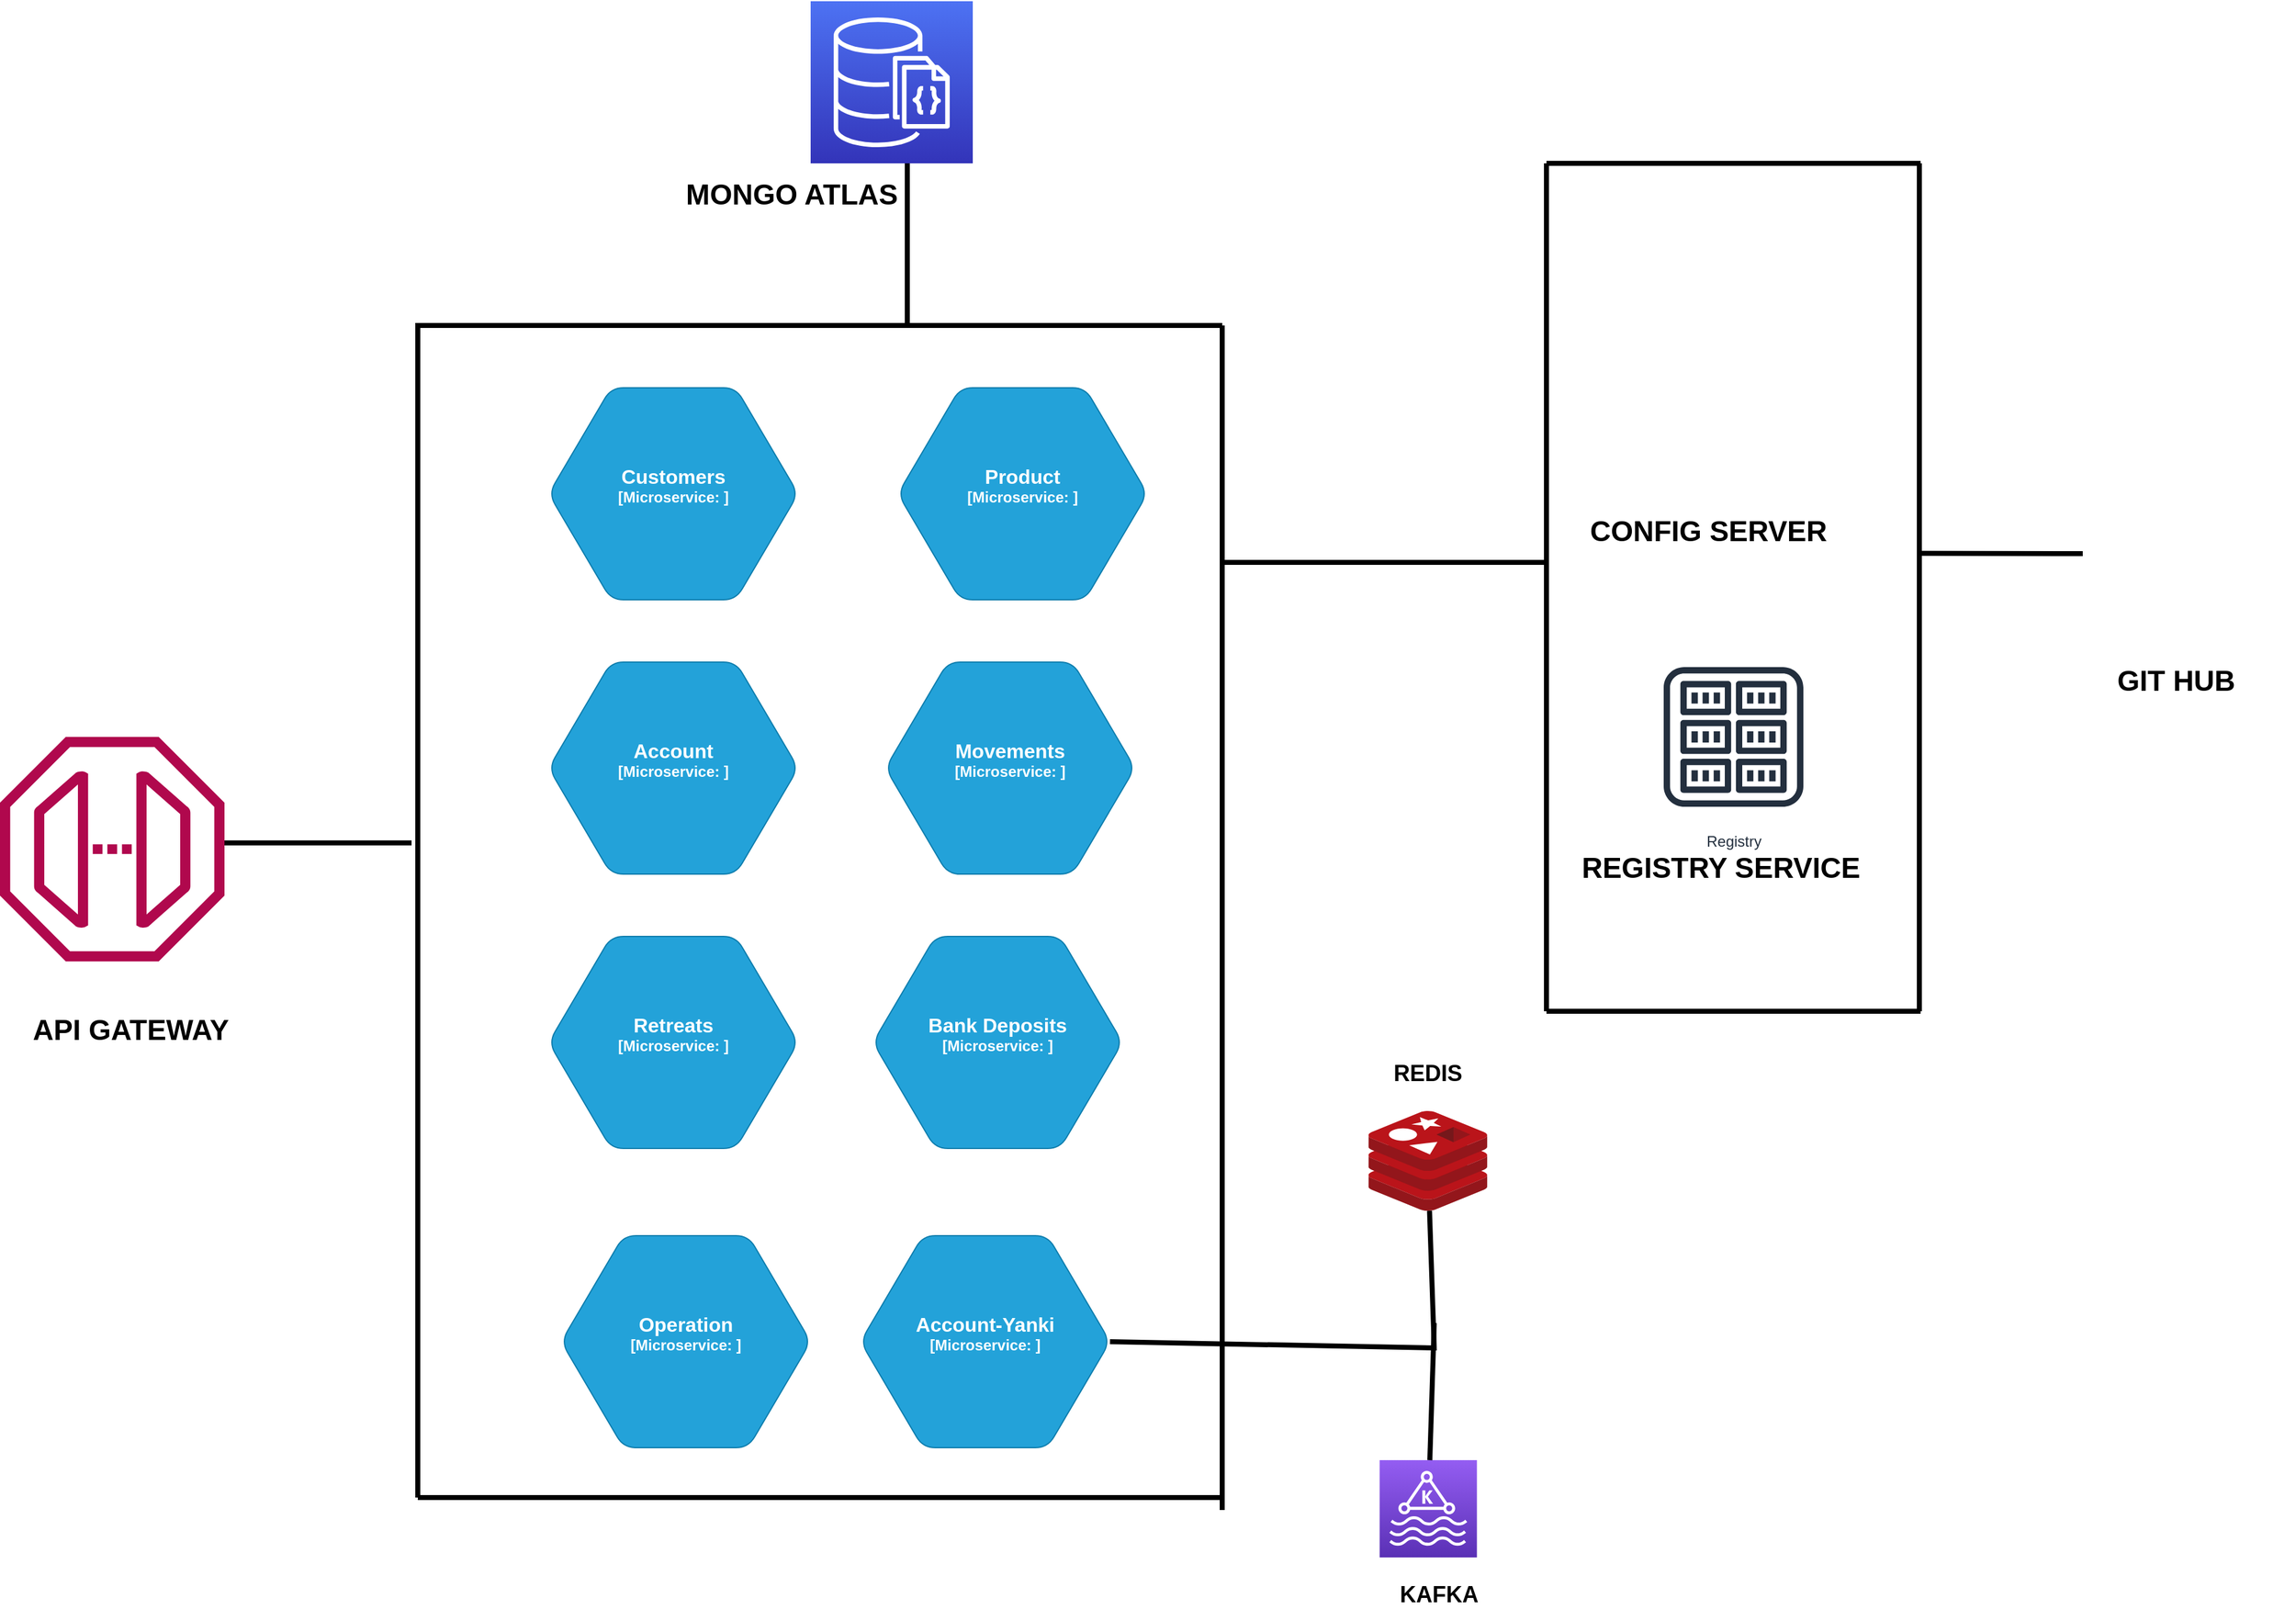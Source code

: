 <mxfile version="16.6.4" type="github">
  <diagram id="M9zdxjrtRXyFdbecn8tF" name="Page-1">
    <mxGraphModel dx="567" dy="1973" grid="1" gridSize="10" guides="1" tooltips="1" connect="1" arrows="1" fold="1" page="1" pageScale="1" pageWidth="827" pageHeight="1169" math="0" shadow="0">
      <root>
        <mxCell id="0" />
        <mxCell id="1" parent="0" />
        <object placeholders="1" c4Type="Account-Yanki" c4Container="Microservice" c4Technology="" c4Description="" label="&lt;font style=&quot;font-size: 16px&quot;&gt;&lt;b&gt;%c4Type%&lt;/font&gt;&lt;div&gt;[%c4Container%:&amp;nbsp;%c4Technology%]&lt;/div&gt;&lt;br&gt;&lt;div&gt;&lt;font style=&quot;font-size: 11px&quot;&gt;&lt;font color=&quot;#E6E6E6&quot;&gt;%c4Description%&lt;/font&gt;&lt;/div&gt;" id="TH7AMwZz-W8swylTgrrO-1">
          <mxCell style="shape=hexagon;size=50;perimeter=hexagonPerimeter2;whiteSpace=wrap;html=1;fixedSize=1;rounded=1;labelBackgroundColor=none;fillColor=#23A2D9;fontSize=12;fontColor=#ffffff;align=center;strokeColor=#0E7DAD;metaEdit=1;points=[[0.5,0,0],[1,0.25,0],[1,0.5,0],[1,0.75,0],[0.5,1,0],[0,0.75,0],[0,0.5,0],[0,0.25,0]];resizable=0;" parent="1" vertex="1">
            <mxGeometry x="1620" y="90" width="200" height="170" as="geometry" />
          </mxCell>
        </object>
        <object placeholders="1" c4Type="Operation" c4Container="Microservice" c4Technology="" c4Description="" label="&lt;font style=&quot;font-size: 16px&quot;&gt;&lt;b&gt;%c4Type%&lt;/font&gt;&lt;div&gt;[%c4Container%:&amp;nbsp;%c4Technology%]&lt;/div&gt;&lt;br&gt;&lt;div&gt;&lt;font style=&quot;font-size: 11px&quot;&gt;&lt;font color=&quot;#E6E6E6&quot;&gt;%c4Description%&lt;/font&gt;&lt;/div&gt;" id="TH7AMwZz-W8swylTgrrO-3">
          <mxCell style="shape=hexagon;size=50;perimeter=hexagonPerimeter2;whiteSpace=wrap;html=1;fixedSize=1;rounded=1;labelBackgroundColor=none;fillColor=#23A2D9;fontSize=12;fontColor=#ffffff;align=center;strokeColor=#0E7DAD;metaEdit=1;points=[[0.5,0,0],[1,0.25,0],[1,0.5,0],[1,0.75,0],[0.5,1,0],[0,0.75,0],[0,0.5,0],[0,0.25,0]];resizable=0;" parent="1" vertex="1">
            <mxGeometry x="1380" y="90" width="200" height="170" as="geometry" />
          </mxCell>
        </object>
        <mxCell id="TH7AMwZz-W8swylTgrrO-12" value="" style="sketch=0;aspect=fixed;html=1;points=[];align=center;image;fontSize=12;image=img/lib/mscae/Cache_Redis_Product.svg;" parent="1" vertex="1">
          <mxGeometry x="2027.24" y="-10" width="95.24" height="80" as="geometry" />
        </mxCell>
        <mxCell id="TH7AMwZz-W8swylTgrrO-13" value="" style="sketch=0;points=[[0,0,0],[0.25,0,0],[0.5,0,0],[0.75,0,0],[1,0,0],[0,1,0],[0.25,1,0],[0.5,1,0],[0.75,1,0],[1,1,0],[0,0.25,0],[0,0.5,0],[0,0.75,0],[1,0.25,0],[1,0.5,0],[1,0.75,0]];outlineConnect=0;fontColor=#232F3E;gradientColor=#945DF2;gradientDirection=north;fillColor=#5A30B5;strokeColor=#ffffff;dashed=0;verticalLabelPosition=bottom;verticalAlign=top;align=center;html=1;fontSize=12;fontStyle=0;aspect=fixed;shape=mxgraph.aws4.resourceIcon;resIcon=mxgraph.aws4.managed_streaming_for_kafka;" parent="1" vertex="1">
          <mxGeometry x="2036.24" y="270" width="78" height="78" as="geometry" />
        </mxCell>
        <mxCell id="TH7AMwZz-W8swylTgrrO-14" value="&lt;b&gt;&lt;font style=&quot;font-size: 18px&quot;&gt;REDIS&lt;/font&gt;&lt;/b&gt;" style="text;html=1;strokeColor=none;fillColor=none;align=center;verticalAlign=middle;whiteSpace=wrap;rounded=0;" parent="1" vertex="1">
          <mxGeometry x="2027.24" y="-60" width="96" height="40" as="geometry" />
        </mxCell>
        <mxCell id="TH7AMwZz-W8swylTgrrO-16" value="&lt;b&gt;&lt;font style=&quot;font-size: 18px&quot;&gt;KAFKA&lt;/font&gt;&lt;/b&gt;" style="text;html=1;strokeColor=none;fillColor=none;align=center;verticalAlign=middle;whiteSpace=wrap;rounded=0;" parent="1" vertex="1">
          <mxGeometry x="2036.24" y="358" width="96" height="40" as="geometry" />
        </mxCell>
        <mxCell id="TH7AMwZz-W8swylTgrrO-17" value="" style="endArrow=none;html=1;rounded=0;fontSize=18;strokeWidth=4;entryX=1;entryY=0.5;entryDx=0;entryDy=0;entryPerimeter=0;" parent="1" source="TH7AMwZz-W8swylTgrrO-12" edge="1" target="TH7AMwZz-W8swylTgrrO-1">
          <mxGeometry width="50" height="50" relative="1" as="geometry">
            <mxPoint x="200" y="370" as="sourcePoint" />
            <mxPoint x="1830" y="165.0" as="targetPoint" />
            <Array as="points">
              <mxPoint x="2080" y="180" />
            </Array>
          </mxGeometry>
        </mxCell>
        <object placeholders="1" c4Type="Customers" c4Container="Microservice" c4Technology="" c4Description="" label="&lt;font style=&quot;font-size: 16px&quot;&gt;&lt;b&gt;%c4Type%&lt;/font&gt;&lt;div&gt;[%c4Container%:&amp;nbsp;%c4Technology%]&lt;/div&gt;&lt;br&gt;&lt;div&gt;&lt;font style=&quot;font-size: 11px&quot;&gt;&lt;font color=&quot;#E6E6E6&quot;&gt;%c4Description%&lt;/font&gt;&lt;/div&gt;" id="e1ChLCtxDdJqWj2ZeUZ7-51">
          <mxCell style="shape=hexagon;size=50;perimeter=hexagonPerimeter2;whiteSpace=wrap;html=1;fixedSize=1;rounded=1;labelBackgroundColor=none;fillColor=#23A2D9;fontSize=12;fontColor=#ffffff;align=center;strokeColor=#0E7DAD;metaEdit=1;points=[[0.5,0,0],[1,0.25,0],[1,0.5,0],[1,0.75,0],[0.5,1,0],[0,0.75,0],[0,0.5,0],[0,0.25,0]];resizable=0;" vertex="1" parent="1">
            <mxGeometry x="1370" y="-590" width="200" height="170" as="geometry" />
          </mxCell>
        </object>
        <object placeholders="1" c4Type="Movements" c4Container="Microservice" c4Technology="" c4Description="" label="&lt;font style=&quot;font-size: 16px&quot;&gt;&lt;b&gt;%c4Type%&lt;/font&gt;&lt;div&gt;[%c4Container%:&amp;nbsp;%c4Technology%]&lt;/div&gt;&lt;br&gt;&lt;div&gt;&lt;font style=&quot;font-size: 11px&quot;&gt;&lt;font color=&quot;#E6E6E6&quot;&gt;%c4Description%&lt;/font&gt;&lt;/div&gt;" id="e1ChLCtxDdJqWj2ZeUZ7-52">
          <mxCell style="shape=hexagon;size=50;perimeter=hexagonPerimeter2;whiteSpace=wrap;html=1;fixedSize=1;rounded=1;labelBackgroundColor=none;fillColor=#23A2D9;fontSize=12;fontColor=#ffffff;align=center;strokeColor=#0E7DAD;metaEdit=1;points=[[0.5,0,0],[1,0.25,0],[1,0.5,0],[1,0.75,0],[0.5,1,0],[0,0.75,0],[0,0.5,0],[0,0.25,0]];resizable=0;" vertex="1" parent="1">
            <mxGeometry x="1640" y="-370" width="200" height="170" as="geometry" />
          </mxCell>
        </object>
        <object placeholders="1" c4Type="Bank Deposits" c4Container="Microservice" c4Technology="" c4Description="" label="&lt;font style=&quot;font-size: 16px&quot;&gt;&lt;b&gt;%c4Type%&lt;/font&gt;&lt;div&gt;[%c4Container%:&amp;nbsp;%c4Technology%]&lt;/div&gt;&lt;br&gt;&lt;div&gt;&lt;font style=&quot;font-size: 11px&quot;&gt;&lt;font color=&quot;#E6E6E6&quot;&gt;%c4Description%&lt;/font&gt;&lt;/div&gt;" id="e1ChLCtxDdJqWj2ZeUZ7-53">
          <mxCell style="shape=hexagon;size=50;perimeter=hexagonPerimeter2;whiteSpace=wrap;html=1;fixedSize=1;rounded=1;labelBackgroundColor=none;fillColor=#23A2D9;fontSize=12;fontColor=#ffffff;align=center;strokeColor=#0E7DAD;metaEdit=1;points=[[0.5,0,0],[1,0.25,0],[1,0.5,0],[1,0.75,0],[0.5,1,0],[0,0.75,0],[0,0.5,0],[0,0.25,0]];resizable=0;" vertex="1" parent="1">
            <mxGeometry x="1630" y="-150" width="200" height="170" as="geometry" />
          </mxCell>
        </object>
        <object placeholders="1" c4Type="Product" c4Container="Microservice" c4Technology="" c4Description="" label="&lt;font style=&quot;font-size: 16px&quot;&gt;&lt;b&gt;%c4Type%&lt;/font&gt;&lt;div&gt;[%c4Container%:&amp;nbsp;%c4Technology%]&lt;/div&gt;&lt;br&gt;&lt;div&gt;&lt;font style=&quot;font-size: 11px&quot;&gt;&lt;font color=&quot;#E6E6E6&quot;&gt;%c4Description%&lt;/font&gt;&lt;/div&gt;" id="e1ChLCtxDdJqWj2ZeUZ7-54">
          <mxCell style="shape=hexagon;size=50;perimeter=hexagonPerimeter2;whiteSpace=wrap;html=1;fixedSize=1;rounded=1;labelBackgroundColor=none;fillColor=#23A2D9;fontSize=12;fontColor=#ffffff;align=center;strokeColor=#0E7DAD;metaEdit=1;points=[[0.5,0,0],[1,0.25,0],[1,0.5,0],[1,0.75,0],[0.5,1,0],[0,0.75,0],[0,0.5,0],[0,0.25,0]];resizable=0;" vertex="1" parent="1">
            <mxGeometry x="1650" y="-590" width="200" height="170" as="geometry" />
          </mxCell>
        </object>
        <mxCell id="e1ChLCtxDdJqWj2ZeUZ7-55" value="" style="endArrow=none;html=1;rounded=0;strokeWidth=4;fillColor=#d5e8d4;strokeColor=#000000;" edge="1" parent="1">
          <mxGeometry width="50" height="50" relative="1" as="geometry">
            <mxPoint x="1265" y="300" as="sourcePoint" />
            <mxPoint x="1910" y="-640" as="targetPoint" />
            <Array as="points">
              <mxPoint x="1265" y="-640" />
            </Array>
          </mxGeometry>
        </mxCell>
        <mxCell id="e1ChLCtxDdJqWj2ZeUZ7-57" value="" style="endArrow=none;html=1;rounded=0;strokeWidth=4;fillColor=#d5e8d4;strokeColor=#000000;" edge="1" parent="1">
          <mxGeometry width="50" height="50" relative="1" as="geometry">
            <mxPoint x="1910" y="310" as="sourcePoint" />
            <mxPoint x="1910" y="-640" as="targetPoint" />
          </mxGeometry>
        </mxCell>
        <object placeholders="1" c4Type="Retreats" c4Container="Microservice" c4Technology="" c4Description="" label="&lt;font style=&quot;font-size: 16px&quot;&gt;&lt;b&gt;%c4Type%&lt;/font&gt;&lt;div&gt;[%c4Container%:&amp;nbsp;%c4Technology%]&lt;/div&gt;&lt;br&gt;&lt;div&gt;&lt;font style=&quot;font-size: 11px&quot;&gt;&lt;font color=&quot;#E6E6E6&quot;&gt;%c4Description%&lt;/font&gt;&lt;/div&gt;" id="e1ChLCtxDdJqWj2ZeUZ7-58">
          <mxCell style="shape=hexagon;size=50;perimeter=hexagonPerimeter2;whiteSpace=wrap;html=1;fixedSize=1;rounded=1;labelBackgroundColor=none;fillColor=#23A2D9;fontSize=12;fontColor=#ffffff;align=center;strokeColor=#0E7DAD;metaEdit=1;points=[[0.5,0,0],[1,0.25,0],[1,0.5,0],[1,0.75,0],[0.5,1,0],[0,0.75,0],[0,0.5,0],[0,0.25,0]];resizable=0;" vertex="1" parent="1">
            <mxGeometry x="1370" y="-150" width="200" height="170" as="geometry" />
          </mxCell>
        </object>
        <mxCell id="e1ChLCtxDdJqWj2ZeUZ7-59" value="" style="sketch=0;outlineConnect=0;fontColor=#232F3E;gradientColor=none;fillColor=#B0084D;strokeColor=none;dashed=0;verticalLabelPosition=bottom;verticalAlign=top;align=center;html=1;fontSize=12;fontStyle=0;aspect=fixed;pointerEvents=1;shape=mxgraph.aws4.endpoint;" vertex="1" parent="1">
          <mxGeometry x="930" y="-310" width="180" height="180" as="geometry" />
        </mxCell>
        <mxCell id="e1ChLCtxDdJqWj2ZeUZ7-60" value="&lt;font style=&quot;font-size: 23px&quot;&gt;API GATEWAY&lt;/font&gt;" style="text;html=1;strokeColor=none;fillColor=none;align=center;verticalAlign=middle;whiteSpace=wrap;rounded=0;fontStyle=1" vertex="1" parent="1">
          <mxGeometry x="940" y="-90" width="190" height="30" as="geometry" />
        </mxCell>
        <mxCell id="e1ChLCtxDdJqWj2ZeUZ7-68" value="" style="shape=image;html=1;verticalAlign=top;verticalLabelPosition=bottom;labelBackgroundColor=#ffffff;imageAspect=0;aspect=fixed;image=https://cdn2.iconfinder.com/data/icons/gnomeicontheme/48x48/apps/gnome-server-config.png;fontSize=23;" vertex="1" parent="1">
          <mxGeometry x="2200" y="-720" width="200" height="200" as="geometry" />
        </mxCell>
        <mxCell id="e1ChLCtxDdJqWj2ZeUZ7-69" value="&lt;font style=&quot;font-size: 23px&quot;&gt;CONFIG SERVER&lt;/font&gt;" style="text;html=1;strokeColor=none;fillColor=none;align=center;verticalAlign=middle;whiteSpace=wrap;rounded=0;fontStyle=1" vertex="1" parent="1">
          <mxGeometry x="2160" y="-490" width="280" height="30" as="geometry" />
        </mxCell>
        <mxCell id="e1ChLCtxDdJqWj2ZeUZ7-70" value="Registry" style="sketch=0;outlineConnect=0;fontColor=#232F3E;gradientColor=none;strokeColor=#232F3E;fillColor=#ffffff;dashed=0;verticalLabelPosition=bottom;verticalAlign=top;align=center;html=1;fontSize=12;fontStyle=0;aspect=fixed;shape=mxgraph.aws4.resourceIcon;resIcon=mxgraph.aws4.registry;" vertex="1" parent="1">
          <mxGeometry x="2250" y="-380" width="140" height="140" as="geometry" />
        </mxCell>
        <mxCell id="e1ChLCtxDdJqWj2ZeUZ7-71" value="&lt;font style=&quot;font-size: 23px&quot;&gt;REGISTRY SERVICE&lt;/font&gt;" style="text;html=1;strokeColor=none;fillColor=none;align=center;verticalAlign=middle;whiteSpace=wrap;rounded=0;fontStyle=1" vertex="1" parent="1">
          <mxGeometry x="2170" y="-220" width="280" height="30" as="geometry" />
        </mxCell>
        <mxCell id="e1ChLCtxDdJqWj2ZeUZ7-72" value="" style="endArrow=none;html=1;rounded=0;fontSize=23;strokeColor=#000000;strokeWidth=4;" edge="1" parent="1">
          <mxGeometry width="50" height="50" relative="1" as="geometry">
            <mxPoint x="1910" y="-450.001" as="sourcePoint" />
            <mxPoint x="2170" y="-450" as="targetPoint" />
          </mxGeometry>
        </mxCell>
        <mxCell id="e1ChLCtxDdJqWj2ZeUZ7-73" value="" style="endArrow=none;html=1;rounded=0;fontSize=23;strokeColor=#000000;strokeWidth=4;" edge="1" parent="1">
          <mxGeometry width="50" height="50" relative="1" as="geometry">
            <mxPoint x="2170" y="-770" as="sourcePoint" />
            <mxPoint x="2170" y="-340" as="targetPoint" />
          </mxGeometry>
        </mxCell>
        <mxCell id="e1ChLCtxDdJqWj2ZeUZ7-74" value="" style="endArrow=none;html=1;rounded=0;fontSize=23;strokeColor=#000000;strokeWidth=4;" edge="1" parent="1">
          <mxGeometry width="50" height="50" relative="1" as="geometry">
            <mxPoint x="2469" y="-770" as="sourcePoint" />
            <mxPoint x="2469" y="-350" as="targetPoint" />
          </mxGeometry>
        </mxCell>
        <mxCell id="e1ChLCtxDdJqWj2ZeUZ7-75" value="" style="endArrow=none;html=1;rounded=0;fontSize=23;strokeColor=#000000;strokeWidth=4;" edge="1" parent="1">
          <mxGeometry width="50" height="50" relative="1" as="geometry">
            <mxPoint x="2170" y="-770.001" as="sourcePoint" />
            <mxPoint x="2470" y="-770" as="targetPoint" />
          </mxGeometry>
        </mxCell>
        <mxCell id="e1ChLCtxDdJqWj2ZeUZ7-76" value="" style="endArrow=none;html=1;rounded=0;fontSize=23;strokeColor=#000000;strokeWidth=4;" edge="1" parent="1">
          <mxGeometry width="50" height="50" relative="1" as="geometry">
            <mxPoint x="2170" y="-90.001" as="sourcePoint" />
            <mxPoint x="2470" y="-90" as="targetPoint" />
          </mxGeometry>
        </mxCell>
        <mxCell id="e1ChLCtxDdJqWj2ZeUZ7-77" value="" style="endArrow=none;html=1;rounded=0;fontSize=23;strokeColor=#000000;strokeWidth=4;" edge="1" parent="1">
          <mxGeometry width="50" height="50" relative="1" as="geometry">
            <mxPoint x="2170" y="-90" as="sourcePoint" />
            <mxPoint x="2170" y="-340" as="targetPoint" />
          </mxGeometry>
        </mxCell>
        <mxCell id="e1ChLCtxDdJqWj2ZeUZ7-78" value="" style="endArrow=none;html=1;rounded=0;fontSize=23;strokeColor=#000000;strokeWidth=4;" edge="1" parent="1">
          <mxGeometry width="50" height="50" relative="1" as="geometry">
            <mxPoint x="2469" y="-90" as="sourcePoint" />
            <mxPoint x="2469" y="-360" as="targetPoint" />
          </mxGeometry>
        </mxCell>
        <mxCell id="e1ChLCtxDdJqWj2ZeUZ7-79" value="" style="sketch=0;points=[[0,0,0],[0.25,0,0],[0.5,0,0],[0.75,0,0],[1,0,0],[0,1,0],[0.25,1,0],[0.5,1,0],[0.75,1,0],[1,1,0],[0,0.25,0],[0,0.5,0],[0,0.75,0],[1,0.25,0],[1,0.5,0],[1,0.75,0]];outlineConnect=0;fontColor=#232F3E;gradientColor=#4D72F3;gradientDirection=north;fillColor=#3334B9;strokeColor=#ffffff;dashed=0;verticalLabelPosition=bottom;verticalAlign=top;align=center;html=1;fontSize=12;fontStyle=0;aspect=fixed;shape=mxgraph.aws4.resourceIcon;resIcon=mxgraph.aws4.documentdb_with_mongodb_compatibility;" vertex="1" parent="1">
          <mxGeometry x="1580" y="-900" width="130" height="130" as="geometry" />
        </mxCell>
        <mxCell id="e1ChLCtxDdJqWj2ZeUZ7-80" value="" style="endArrow=none;html=1;rounded=0;fontSize=23;strokeColor=#000000;strokeWidth=4;" edge="1" parent="1">
          <mxGeometry width="50" height="50" relative="1" as="geometry">
            <mxPoint x="1657.5" y="-770.001" as="sourcePoint" />
            <mxPoint x="1657.5" y="-640" as="targetPoint" />
          </mxGeometry>
        </mxCell>
        <mxCell id="e1ChLCtxDdJqWj2ZeUZ7-81" value="&lt;span style=&quot;font-size: 23px&quot;&gt;MONGO ATLAS&lt;/span&gt;" style="text;html=1;strokeColor=none;fillColor=none;align=center;verticalAlign=middle;whiteSpace=wrap;rounded=0;fontStyle=1" vertex="1" parent="1">
          <mxGeometry x="1470" y="-760" width="190" height="30" as="geometry" />
        </mxCell>
        <object placeholders="1" c4Type="Account" c4Container="Microservice" c4Technology="" c4Description="" label="&lt;font style=&quot;font-size: 16px&quot;&gt;&lt;b&gt;%c4Type%&lt;/font&gt;&lt;div&gt;[%c4Container%:&amp;nbsp;%c4Technology%]&lt;/div&gt;&lt;br&gt;&lt;div&gt;&lt;font style=&quot;font-size: 11px&quot;&gt;&lt;font color=&quot;#E6E6E6&quot;&gt;%c4Description%&lt;/font&gt;&lt;/div&gt;" id="e1ChLCtxDdJqWj2ZeUZ7-82">
          <mxCell style="shape=hexagon;size=50;perimeter=hexagonPerimeter2;whiteSpace=wrap;html=1;fixedSize=1;rounded=1;labelBackgroundColor=none;fillColor=#23A2D9;fontSize=12;fontColor=#ffffff;align=center;strokeColor=#0E7DAD;metaEdit=1;points=[[0.5,0,0],[1,0.25,0],[1,0.5,0],[1,0.75,0],[0.5,1,0],[0,0.75,0],[0,0.5,0],[0,0.25,0]];resizable=0;" vertex="1" parent="1">
            <mxGeometry x="1370" y="-370" width="200" height="170" as="geometry" />
          </mxCell>
        </object>
        <mxCell id="e1ChLCtxDdJqWj2ZeUZ7-83" value="" style="endArrow=none;html=1;rounded=0;fontSize=23;strokeColor=#000000;strokeWidth=4;" edge="1" parent="1">
          <mxGeometry width="50" height="50" relative="1" as="geometry">
            <mxPoint x="1265" y="300" as="sourcePoint" />
            <mxPoint x="1910" y="300" as="targetPoint" />
          </mxGeometry>
        </mxCell>
        <mxCell id="e1ChLCtxDdJqWj2ZeUZ7-92" value="" style="endArrow=none;html=1;rounded=0;strokeWidth=4;" edge="1" parent="1" source="TH7AMwZz-W8swylTgrrO-13">
          <mxGeometry width="50" height="50" relative="1" as="geometry">
            <mxPoint x="2027.24" y="220" as="sourcePoint" />
            <mxPoint x="2080" y="160" as="targetPoint" />
          </mxGeometry>
        </mxCell>
        <mxCell id="e1ChLCtxDdJqWj2ZeUZ7-93" value="" style="endArrow=none;html=1;rounded=0;fontSize=18;strokeWidth=4;entryX=1;entryY=0.5;entryDx=0;entryDy=0;entryPerimeter=0;" edge="1" parent="1">
          <mxGeometry width="50" height="50" relative="1" as="geometry">
            <mxPoint x="1260" y="-225" as="sourcePoint" />
            <mxPoint x="1110" y="-225.0" as="targetPoint" />
            <Array as="points">
              <mxPoint x="1180" y="-225" />
            </Array>
          </mxGeometry>
        </mxCell>
        <mxCell id="e1ChLCtxDdJqWj2ZeUZ7-94" value="" style="shape=image;html=1;verticalAlign=top;verticalLabelPosition=bottom;labelBackgroundColor=#ffffff;imageAspect=0;aspect=fixed;image=https://cdn4.iconfinder.com/data/icons/socialcones/508/Github-128.png" vertex="1" parent="1">
          <mxGeometry x="2600" y="-520" width="128" height="128" as="geometry" />
        </mxCell>
        <mxCell id="e1ChLCtxDdJqWj2ZeUZ7-95" value="" style="endArrow=none;html=1;rounded=0;fontSize=23;strokeColor=#000000;strokeWidth=4;" edge="1" parent="1">
          <mxGeometry width="50" height="50" relative="1" as="geometry">
            <mxPoint x="2468" y="-457.251" as="sourcePoint" />
            <mxPoint x="2600" y="-457" as="targetPoint" />
          </mxGeometry>
        </mxCell>
        <mxCell id="e1ChLCtxDdJqWj2ZeUZ7-96" value="&lt;font style=&quot;font-size: 23px&quot;&gt;GIT HUB&lt;/font&gt;" style="text;html=1;strokeColor=none;fillColor=none;align=center;verticalAlign=middle;whiteSpace=wrap;rounded=0;fontStyle=1" vertex="1" parent="1">
          <mxGeometry x="2580" y="-370" width="190" height="30" as="geometry" />
        </mxCell>
      </root>
    </mxGraphModel>
  </diagram>
</mxfile>
